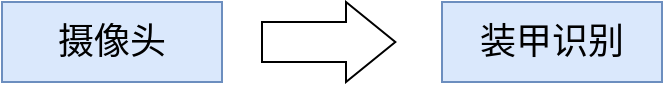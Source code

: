 <mxfile version="13.5.1" type="github">
  <diagram id="nPgTHvsmaY1ahdeIw6Mt" name="第 1 页">
    <mxGraphModel dx="1350" dy="767" grid="1" gridSize="10" guides="1" tooltips="1" connect="1" arrows="1" fold="1" page="1" pageScale="1" pageWidth="827" pageHeight="1169" math="0" shadow="0">
      <root>
        <mxCell id="0" />
        <mxCell id="1" parent="0" />
        <mxCell id="jIUh00Xfz-X1WIyw6c3r-1" value="装甲识别" style="rounded=0;whiteSpace=wrap;html=1;fillColor=#dae8fc;strokeColor=#6c8ebf;fontSize=18;" vertex="1" parent="1">
          <mxGeometry x="290" y="120" width="110" height="40" as="geometry" />
        </mxCell>
        <mxCell id="jIUh00Xfz-X1WIyw6c3r-6" value="摄像头" style="rounded=0;whiteSpace=wrap;html=1;fillColor=#dae8fc;strokeColor=#6c8ebf;fontSize=18;" vertex="1" parent="1">
          <mxGeometry x="70" y="120" width="110" height="40" as="geometry" />
        </mxCell>
        <mxCell id="jIUh00Xfz-X1WIyw6c3r-8" value="" style="shape=singleArrow;whiteSpace=wrap;html=1;rounded=0;sketch=0;fontSize=18;arrowWidth=0.5;arrowSize=0.37;" vertex="1" parent="1">
          <mxGeometry x="200" y="120" width="66.67" height="40" as="geometry" />
        </mxCell>
      </root>
    </mxGraphModel>
  </diagram>
</mxfile>
